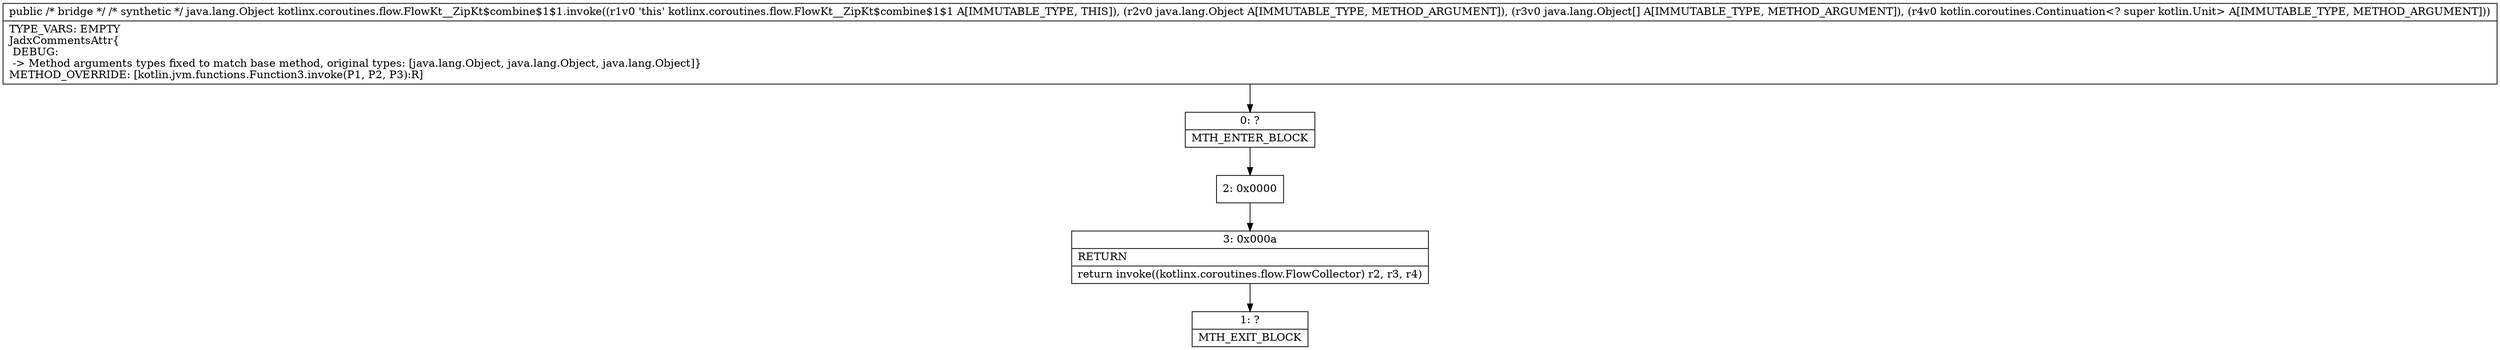 digraph "CFG forkotlinx.coroutines.flow.FlowKt__ZipKt$combine$1$1.invoke(Ljava\/lang\/Object;Ljava\/lang\/Object;Ljava\/lang\/Object;)Ljava\/lang\/Object;" {
Node_0 [shape=record,label="{0\:\ ?|MTH_ENTER_BLOCK\l}"];
Node_2 [shape=record,label="{2\:\ 0x0000}"];
Node_3 [shape=record,label="{3\:\ 0x000a|RETURN\l|return invoke((kotlinx.coroutines.flow.FlowCollector) r2, r3, r4)\l}"];
Node_1 [shape=record,label="{1\:\ ?|MTH_EXIT_BLOCK\l}"];
MethodNode[shape=record,label="{public \/* bridge *\/ \/* synthetic *\/ java.lang.Object kotlinx.coroutines.flow.FlowKt__ZipKt$combine$1$1.invoke((r1v0 'this' kotlinx.coroutines.flow.FlowKt__ZipKt$combine$1$1 A[IMMUTABLE_TYPE, THIS]), (r2v0 java.lang.Object A[IMMUTABLE_TYPE, METHOD_ARGUMENT]), (r3v0 java.lang.Object[] A[IMMUTABLE_TYPE, METHOD_ARGUMENT]), (r4v0 kotlin.coroutines.Continuation\<? super kotlin.Unit\> A[IMMUTABLE_TYPE, METHOD_ARGUMENT]))  | TYPE_VARS: EMPTY\lJadxCommentsAttr\{\l DEBUG: \l \-\> Method arguments types fixed to match base method, original types: [java.lang.Object, java.lang.Object, java.lang.Object]\}\lMETHOD_OVERRIDE: [kotlin.jvm.functions.Function3.invoke(P1, P2, P3):R]\l}"];
MethodNode -> Node_0;Node_0 -> Node_2;
Node_2 -> Node_3;
Node_3 -> Node_1;
}

